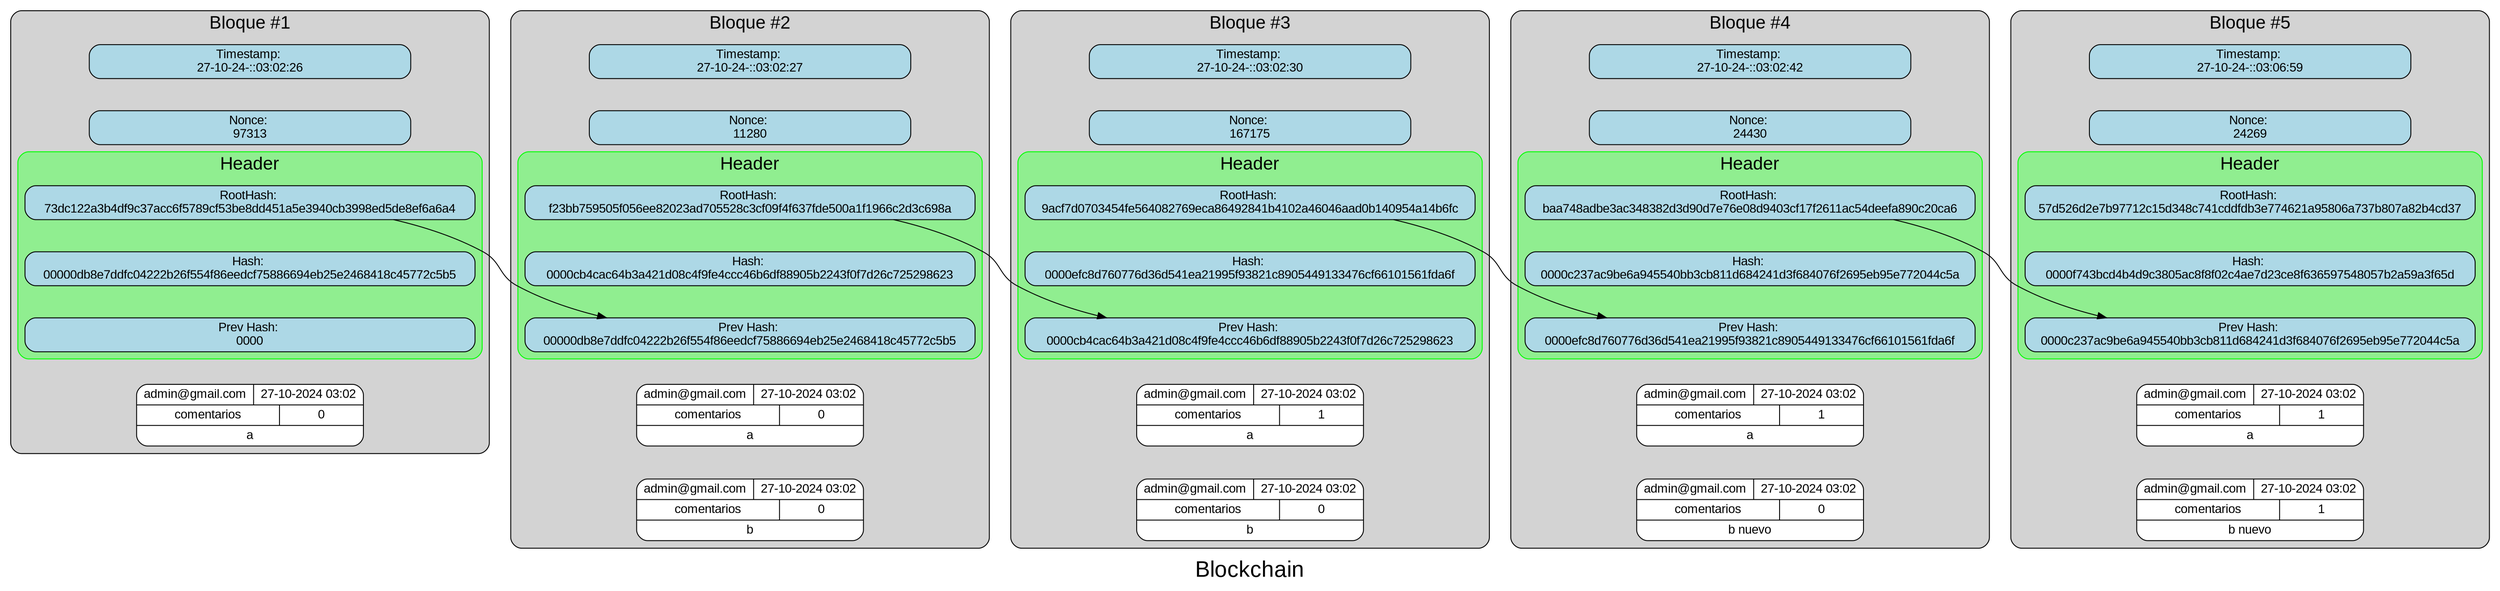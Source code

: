 digraph G {
label="Blockchain"; fontsize=25; fontname="Arial";
subgraph cluster_block1 {
label="Bloque #1";
fontname="Arial";fontsize=20;style=rounded;
color=black;
bgcolor=lightgray;
edge [style=invis];
timestamp1[label="Timestamp: 
27-10-24-::03:02:26";fontname="Arial"; shape=box;style="rounded, filled";fillcolor=lightblue;width=5;]
nonce1[label="Nonce: 
97313";fontname="Arial";shape=box;style="rounded, filled";fillcolor=lightblue;width=5;]
timestamp1 -> nonce1 -> root1
subgraph cluster_header1 {
label="Header";
fontname="Arial";fontsize=20;style=rounded;
color=green;
bgcolor=lightgreen;
root1[label="RootHash: 
73dc122a3b4df9c37acc6f5789cf53be8dd451a5e3940cb3998ed5de8ef6a6a4";fontname="Arial";shape=box;style="rounded, filled";fillcolor=lightblue;width=7;]
hash1[label="Hash: 
00000db8e7ddfc04222b26f554f86eedcf75886694eb25e2468418c45772c5b5";fontname="Arial";shape=box;style="rounded, filled";fillcolor=lightblue;width=7;]
prev1[label="Prev Hash: 
0000";fontname="Arial";shape=box;style="rounded, filled";fillcolor=lightblue;width=7;]
root1 -> hash1 -> prev1
}
transac1_0[label="{{admin@gmail.com|27-10-2024 03:02}|{comentarios | 0}|a}";shape=record;fontname="Arial";style="rounded, filled";fillcolor=white;]
prev1-> transac1_0
}
subgraph cluster_block2 {
label="Bloque #2";
fontname="Arial";fontsize=20;style=rounded;
color=black;
bgcolor=lightgray;
edge [style=invis];
timestamp2[label="Timestamp: 
27-10-24-::03:02:27";fontname="Arial"; shape=box;style="rounded, filled";fillcolor=lightblue;width=5;]
nonce2[label="Nonce: 
11280";fontname="Arial";shape=box;style="rounded, filled";fillcolor=lightblue;width=5;]
timestamp2 -> nonce2 -> root2
subgraph cluster_header2 {
label="Header";
fontname="Arial";fontsize=20;style=rounded;
color=green;
bgcolor=lightgreen;
root2[label="RootHash: 
f23bb759505f056ee82023ad705528c3cf09f4f637fde500a1f1966c2d3c698a";fontname="Arial";shape=box;style="rounded, filled";fillcolor=lightblue;width=7;]
hash2[label="Hash: 
0000cb4cac64b3a421d08c4f9fe4ccc46b6df88905b2243f0f7d26c725298623";fontname="Arial";shape=box;style="rounded, filled";fillcolor=lightblue;width=7;]
prev2[label="Prev Hash: 
00000db8e7ddfc04222b26f554f86eedcf75886694eb25e2468418c45772c5b5";fontname="Arial";shape=box;style="rounded, filled";fillcolor=lightblue;width=7;]
root2 -> hash2 -> prev2
}
transac2_0[label="{{admin@gmail.com|27-10-2024 03:02}|{comentarios | 0}|a}";shape=record;fontname="Arial";style="rounded, filled";fillcolor=white;]
transac2_1[label="{{admin@gmail.com|27-10-2024 03:02}|{comentarios | 0}|b}";shape=record;fontname="Arial";style="rounded, filled";fillcolor=white;]
prev2-> transac2_0-> transac2_1
}
subgraph cluster_block3 {
label="Bloque #3";
fontname="Arial";fontsize=20;style=rounded;
color=black;
bgcolor=lightgray;
edge [style=invis];
timestamp3[label="Timestamp: 
27-10-24-::03:02:30";fontname="Arial"; shape=box;style="rounded, filled";fillcolor=lightblue;width=5;]
nonce3[label="Nonce: 
167175";fontname="Arial";shape=box;style="rounded, filled";fillcolor=lightblue;width=5;]
timestamp3 -> nonce3 -> root3
subgraph cluster_header3 {
label="Header";
fontname="Arial";fontsize=20;style=rounded;
color=green;
bgcolor=lightgreen;
root3[label="RootHash: 
9acf7d0703454fe564082769eca86492841b4102a46046aad0b140954a14b6fc";fontname="Arial";shape=box;style="rounded, filled";fillcolor=lightblue;width=7;]
hash3[label="Hash: 
0000efc8d760776d36d541ea21995f93821c8905449133476cf66101561fda6f";fontname="Arial";shape=box;style="rounded, filled";fillcolor=lightblue;width=7;]
prev3[label="Prev Hash: 
0000cb4cac64b3a421d08c4f9fe4ccc46b6df88905b2243f0f7d26c725298623";fontname="Arial";shape=box;style="rounded, filled";fillcolor=lightblue;width=7;]
root3 -> hash3 -> prev3
}
transac3_0[label="{{admin@gmail.com|27-10-2024 03:02}|{comentarios | 1}|a}";shape=record;fontname="Arial";style="rounded, filled";fillcolor=white;]
transac3_1[label="{{admin@gmail.com|27-10-2024 03:02}|{comentarios | 0}|b}";shape=record;fontname="Arial";style="rounded, filled";fillcolor=white;]
prev3-> transac3_0-> transac3_1
}
subgraph cluster_block4 {
label="Bloque #4";
fontname="Arial";fontsize=20;style=rounded;
color=black;
bgcolor=lightgray;
edge [style=invis];
timestamp4[label="Timestamp: 
27-10-24-::03:02:42";fontname="Arial"; shape=box;style="rounded, filled";fillcolor=lightblue;width=5;]
nonce4[label="Nonce: 
24430";fontname="Arial";shape=box;style="rounded, filled";fillcolor=lightblue;width=5;]
timestamp4 -> nonce4 -> root4
subgraph cluster_header4 {
label="Header";
fontname="Arial";fontsize=20;style=rounded;
color=green;
bgcolor=lightgreen;
root4[label="RootHash: 
baa748adbe3ac348382d3d90d7e76e08d9403cf17f2611ac54deefa890c20ca6";fontname="Arial";shape=box;style="rounded, filled";fillcolor=lightblue;width=7;]
hash4[label="Hash: 
0000c237ac9be6a945540bb3cb811d684241d3f684076f2695eb95e772044c5a";fontname="Arial";shape=box;style="rounded, filled";fillcolor=lightblue;width=7;]
prev4[label="Prev Hash: 
0000efc8d760776d36d541ea21995f93821c8905449133476cf66101561fda6f";fontname="Arial";shape=box;style="rounded, filled";fillcolor=lightblue;width=7;]
root4 -> hash4 -> prev4
}
transac4_0[label="{{admin@gmail.com|27-10-2024 03:02}|{comentarios | 1}|a}";shape=record;fontname="Arial";style="rounded, filled";fillcolor=white;]
transac4_1[label="{{admin@gmail.com|27-10-2024 03:02}|{comentarios | 0}|b nuevo}";shape=record;fontname="Arial";style="rounded, filled";fillcolor=white;]
prev4-> transac4_0-> transac4_1
}
subgraph cluster_block5 {
label="Bloque #5";
fontname="Arial";fontsize=20;style=rounded;
color=black;
bgcolor=lightgray;
edge [style=invis];
timestamp5[label="Timestamp: 
27-10-24-::03:06:59";fontname="Arial"; shape=box;style="rounded, filled";fillcolor=lightblue;width=5;]
nonce5[label="Nonce: 
24269";fontname="Arial";shape=box;style="rounded, filled";fillcolor=lightblue;width=5;]
timestamp5 -> nonce5 -> root5
subgraph cluster_header5 {
label="Header";
fontname="Arial";fontsize=20;style=rounded;
color=green;
bgcolor=lightgreen;
root5[label="RootHash: 
57d526d2e7b97712c15d348c741cddfdb3e774621a95806a737b807a82b4cd37";fontname="Arial";shape=box;style="rounded, filled";fillcolor=lightblue;width=7;]
hash5[label="Hash: 
0000f743bcd4b4d9c3805ac8f8f02c4ae7d23ce8f636597548057b2a59a3f65d";fontname="Arial";shape=box;style="rounded, filled";fillcolor=lightblue;width=7;]
prev5[label="Prev Hash: 
0000c237ac9be6a945540bb3cb811d684241d3f684076f2695eb95e772044c5a";fontname="Arial";shape=box;style="rounded, filled";fillcolor=lightblue;width=7;]
root5 -> hash5 -> prev5
}
transac5_0[label="{{admin@gmail.com|27-10-2024 03:02}|{comentarios | 1}|a}";shape=record;fontname="Arial";style="rounded, filled";fillcolor=white;]
transac5_1[label="{{admin@gmail.com|27-10-2024 03:02}|{comentarios | 1}|b nuevo}";shape=record;fontname="Arial";style="rounded, filled";fillcolor=white;]
prev5-> transac5_0-> transac5_1
}
root1 -> prev2[constraint=false;];
root2 -> prev3[constraint=false;];
root3 -> prev4[constraint=false;];
root4 -> prev5[constraint=false;];

}
